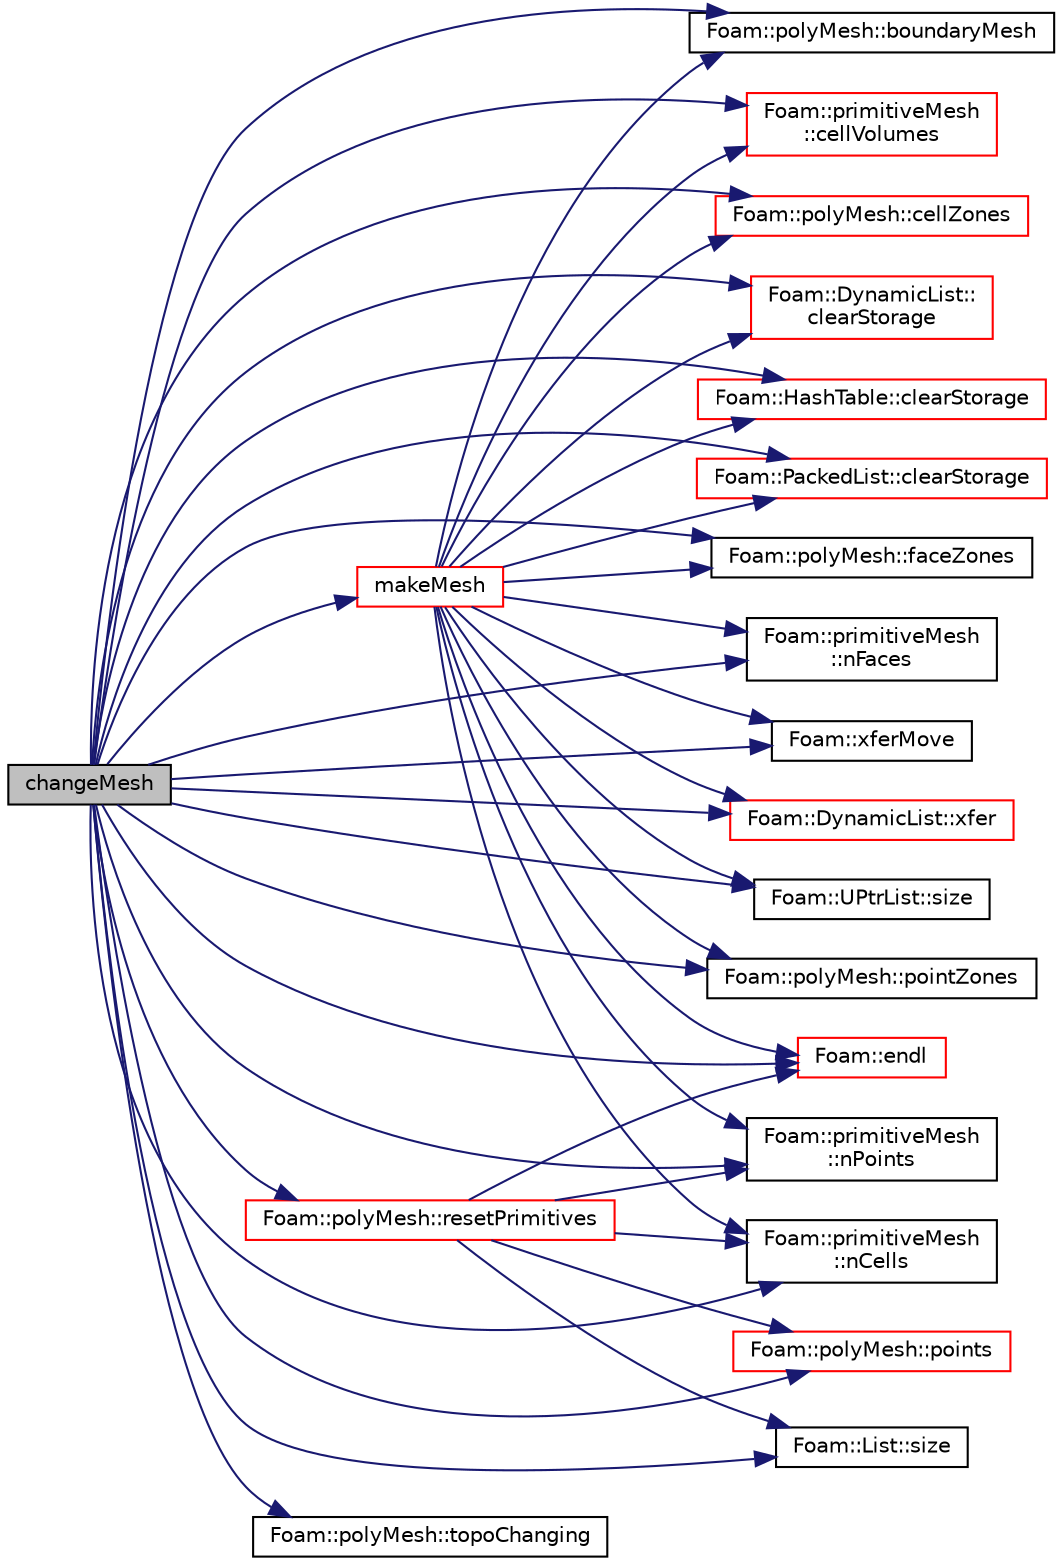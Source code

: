 digraph "changeMesh"
{
  bgcolor="transparent";
  edge [fontname="Helvetica",fontsize="10",labelfontname="Helvetica",labelfontsize="10"];
  node [fontname="Helvetica",fontsize="10",shape=record];
  rankdir="LR";
  Node1 [label="changeMesh",height=0.2,width=0.4,color="black", fillcolor="grey75", style="filled", fontcolor="black"];
  Node1 -> Node2 [color="midnightblue",fontsize="10",style="solid",fontname="Helvetica"];
  Node2 [label="Foam::polyMesh::boundaryMesh",height=0.2,width=0.4,color="black",URL="$a01961.html#a6b7f5ba89250dbd7a1c6c7860ab60fe3",tooltip="Return boundary mesh. "];
  Node1 -> Node3 [color="midnightblue",fontsize="10",style="solid",fontname="Helvetica"];
  Node3 [label="Foam::primitiveMesh\l::cellVolumes",height=0.2,width=0.4,color="red",URL="$a02020.html#a621f5b7ca5ac8ff001bcdbeefaad7f7a"];
  Node1 -> Node4 [color="midnightblue",fontsize="10",style="solid",fontname="Helvetica"];
  Node4 [label="Foam::polyMesh::cellZones",height=0.2,width=0.4,color="red",URL="$a01961.html#a4d1a75ab59a90fb234112675b3ce1018",tooltip="Return cell zone mesh. "];
  Node1 -> Node5 [color="midnightblue",fontsize="10",style="solid",fontname="Helvetica"];
  Node5 [label="Foam::DynamicList::\lclearStorage",height=0.2,width=0.4,color="red",URL="$a00615.html#a77e7fd5aa3adf14be9cbcd6e670f7843",tooltip="Clear the list and delete storage. "];
  Node1 -> Node6 [color="midnightblue",fontsize="10",style="solid",fontname="Helvetica"];
  Node6 [label="Foam::HashTable::clearStorage",height=0.2,width=0.4,color="red",URL="$a01001.html#a77e7fd5aa3adf14be9cbcd6e670f7843",tooltip="Clear the table entries and the table itself. "];
  Node1 -> Node7 [color="midnightblue",fontsize="10",style="solid",fontname="Helvetica"];
  Node7 [label="Foam::PackedList::clearStorage",height=0.2,width=0.4,color="red",URL="$a01801.html#a77e7fd5aa3adf14be9cbcd6e670f7843",tooltip="Clear the list and delete storage. "];
  Node1 -> Node8 [color="midnightblue",fontsize="10",style="solid",fontname="Helvetica"];
  Node8 [label="Foam::endl",height=0.2,width=0.4,color="red",URL="$a10936.html#a2db8fe02a0d3909e9351bb4275b23ce4",tooltip="Add newline and flush stream. "];
  Node1 -> Node9 [color="midnightblue",fontsize="10",style="solid",fontname="Helvetica"];
  Node9 [label="Foam::polyMesh::faceZones",height=0.2,width=0.4,color="black",URL="$a01961.html#aa3b2dc268f43cd7ca2d043febae4f0e6",tooltip="Return face zone mesh. "];
  Node1 -> Node10 [color="midnightblue",fontsize="10",style="solid",fontname="Helvetica"];
  Node10 [label="makeMesh",height=0.2,width=0.4,color="red",URL="$a01983.html#a53cd346c4116b75d2e9540d07c212149",tooltip="Create new mesh with old mesh patches. "];
  Node10 -> Node8 [color="midnightblue",fontsize="10",style="solid",fontname="Helvetica"];
  Node10 -> Node11 [color="midnightblue",fontsize="10",style="solid",fontname="Helvetica"];
  Node11 [label="Foam::primitiveMesh\l::nPoints",height=0.2,width=0.4,color="black",URL="$a02020.html#a9927abeba2c8506177084d644b6e573a"];
  Node10 -> Node12 [color="midnightblue",fontsize="10",style="solid",fontname="Helvetica"];
  Node12 [label="Foam::primitiveMesh\l::nFaces",height=0.2,width=0.4,color="black",URL="$a02020.html#a9be088de373a98524a153de7da0e92e8"];
  Node10 -> Node13 [color="midnightblue",fontsize="10",style="solid",fontname="Helvetica"];
  Node13 [label="Foam::primitiveMesh\l::nCells",height=0.2,width=0.4,color="black",URL="$a02020.html#ae79b5e96cf8d9a4e6b3993e6f2709374"];
  Node10 -> Node3 [color="midnightblue",fontsize="10",style="solid",fontname="Helvetica"];
  Node10 -> Node14 [color="midnightblue",fontsize="10",style="solid",fontname="Helvetica"];
  Node14 [label="Foam::xferMove",height=0.2,width=0.4,color="black",URL="$a10936.html#ae3ad39ee5ad896e6d3c0f137ecd12abb",tooltip="Construct by transferring the contents of the arg. "];
  Node10 -> Node15 [color="midnightblue",fontsize="10",style="solid",fontname="Helvetica"];
  Node15 [label="Foam::DynamicList::xfer",height=0.2,width=0.4,color="red",URL="$a00615.html#a48f43ee271fb2edb0fb241b72af0e59c",tooltip="Transfer contents to the Xfer container as a plain List. "];
  Node10 -> Node6 [color="midnightblue",fontsize="10",style="solid",fontname="Helvetica"];
  Node10 -> Node5 [color="midnightblue",fontsize="10",style="solid",fontname="Helvetica"];
  Node10 -> Node2 [color="midnightblue",fontsize="10",style="solid",fontname="Helvetica"];
  Node10 -> Node16 [color="midnightblue",fontsize="10",style="solid",fontname="Helvetica"];
  Node16 [label="Foam::UPtrList::size",height=0.2,width=0.4,color="black",URL="$a02882.html#a723361dc2020160f5492e8fe2d09fa44",tooltip="Return the number of elements in the UPtrList. "];
  Node10 -> Node17 [color="midnightblue",fontsize="10",style="solid",fontname="Helvetica"];
  Node17 [label="Foam::polyMesh::pointZones",height=0.2,width=0.4,color="black",URL="$a01961.html#ab7517d5048893d8d419f9b9bd047ce0f",tooltip="Return point zone mesh. "];
  Node10 -> Node9 [color="midnightblue",fontsize="10",style="solid",fontname="Helvetica"];
  Node10 -> Node4 [color="midnightblue",fontsize="10",style="solid",fontname="Helvetica"];
  Node10 -> Node7 [color="midnightblue",fontsize="10",style="solid",fontname="Helvetica"];
  Node1 -> Node13 [color="midnightblue",fontsize="10",style="solid",fontname="Helvetica"];
  Node1 -> Node12 [color="midnightblue",fontsize="10",style="solid",fontname="Helvetica"];
  Node1 -> Node11 [color="midnightblue",fontsize="10",style="solid",fontname="Helvetica"];
  Node1 -> Node18 [color="midnightblue",fontsize="10",style="solid",fontname="Helvetica"];
  Node18 [label="Foam::polyMesh::points",height=0.2,width=0.4,color="red",URL="$a01961.html#a084ae534298576408f063a6b3b820959",tooltip="Return raw points. "];
  Node1 -> Node17 [color="midnightblue",fontsize="10",style="solid",fontname="Helvetica"];
  Node1 -> Node19 [color="midnightblue",fontsize="10",style="solid",fontname="Helvetica"];
  Node19 [label="Foam::polyMesh::resetPrimitives",height=0.2,width=0.4,color="red",URL="$a01961.html#a60311eae7150c7ce0566c76ca5a65651",tooltip="Reset mesh primitive data. Assumes all patch info correct. "];
  Node19 -> Node8 [color="midnightblue",fontsize="10",style="solid",fontname="Helvetica"];
  Node19 -> Node13 [color="midnightblue",fontsize="10",style="solid",fontname="Helvetica"];
  Node19 -> Node11 [color="midnightblue",fontsize="10",style="solid",fontname="Helvetica"];
  Node19 -> Node18 [color="midnightblue",fontsize="10",style="solid",fontname="Helvetica"];
  Node19 -> Node20 [color="midnightblue",fontsize="10",style="solid",fontname="Helvetica"];
  Node20 [label="Foam::List::size",height=0.2,width=0.4,color="black",URL="$a01397.html#a8a5f6fa29bd4b500caf186f60245b384",tooltip="Override size to be inconsistent with allocated storage. "];
  Node1 -> Node20 [color="midnightblue",fontsize="10",style="solid",fontname="Helvetica"];
  Node1 -> Node16 [color="midnightblue",fontsize="10",style="solid",fontname="Helvetica"];
  Node1 -> Node21 [color="midnightblue",fontsize="10",style="solid",fontname="Helvetica"];
  Node21 [label="Foam::polyMesh::topoChanging",height=0.2,width=0.4,color="black",URL="$a01961.html#a6e4cfd2cc1ab44515daffc62be52959a",tooltip="Is mesh topology changing. "];
  Node1 -> Node15 [color="midnightblue",fontsize="10",style="solid",fontname="Helvetica"];
  Node1 -> Node14 [color="midnightblue",fontsize="10",style="solid",fontname="Helvetica"];
}
